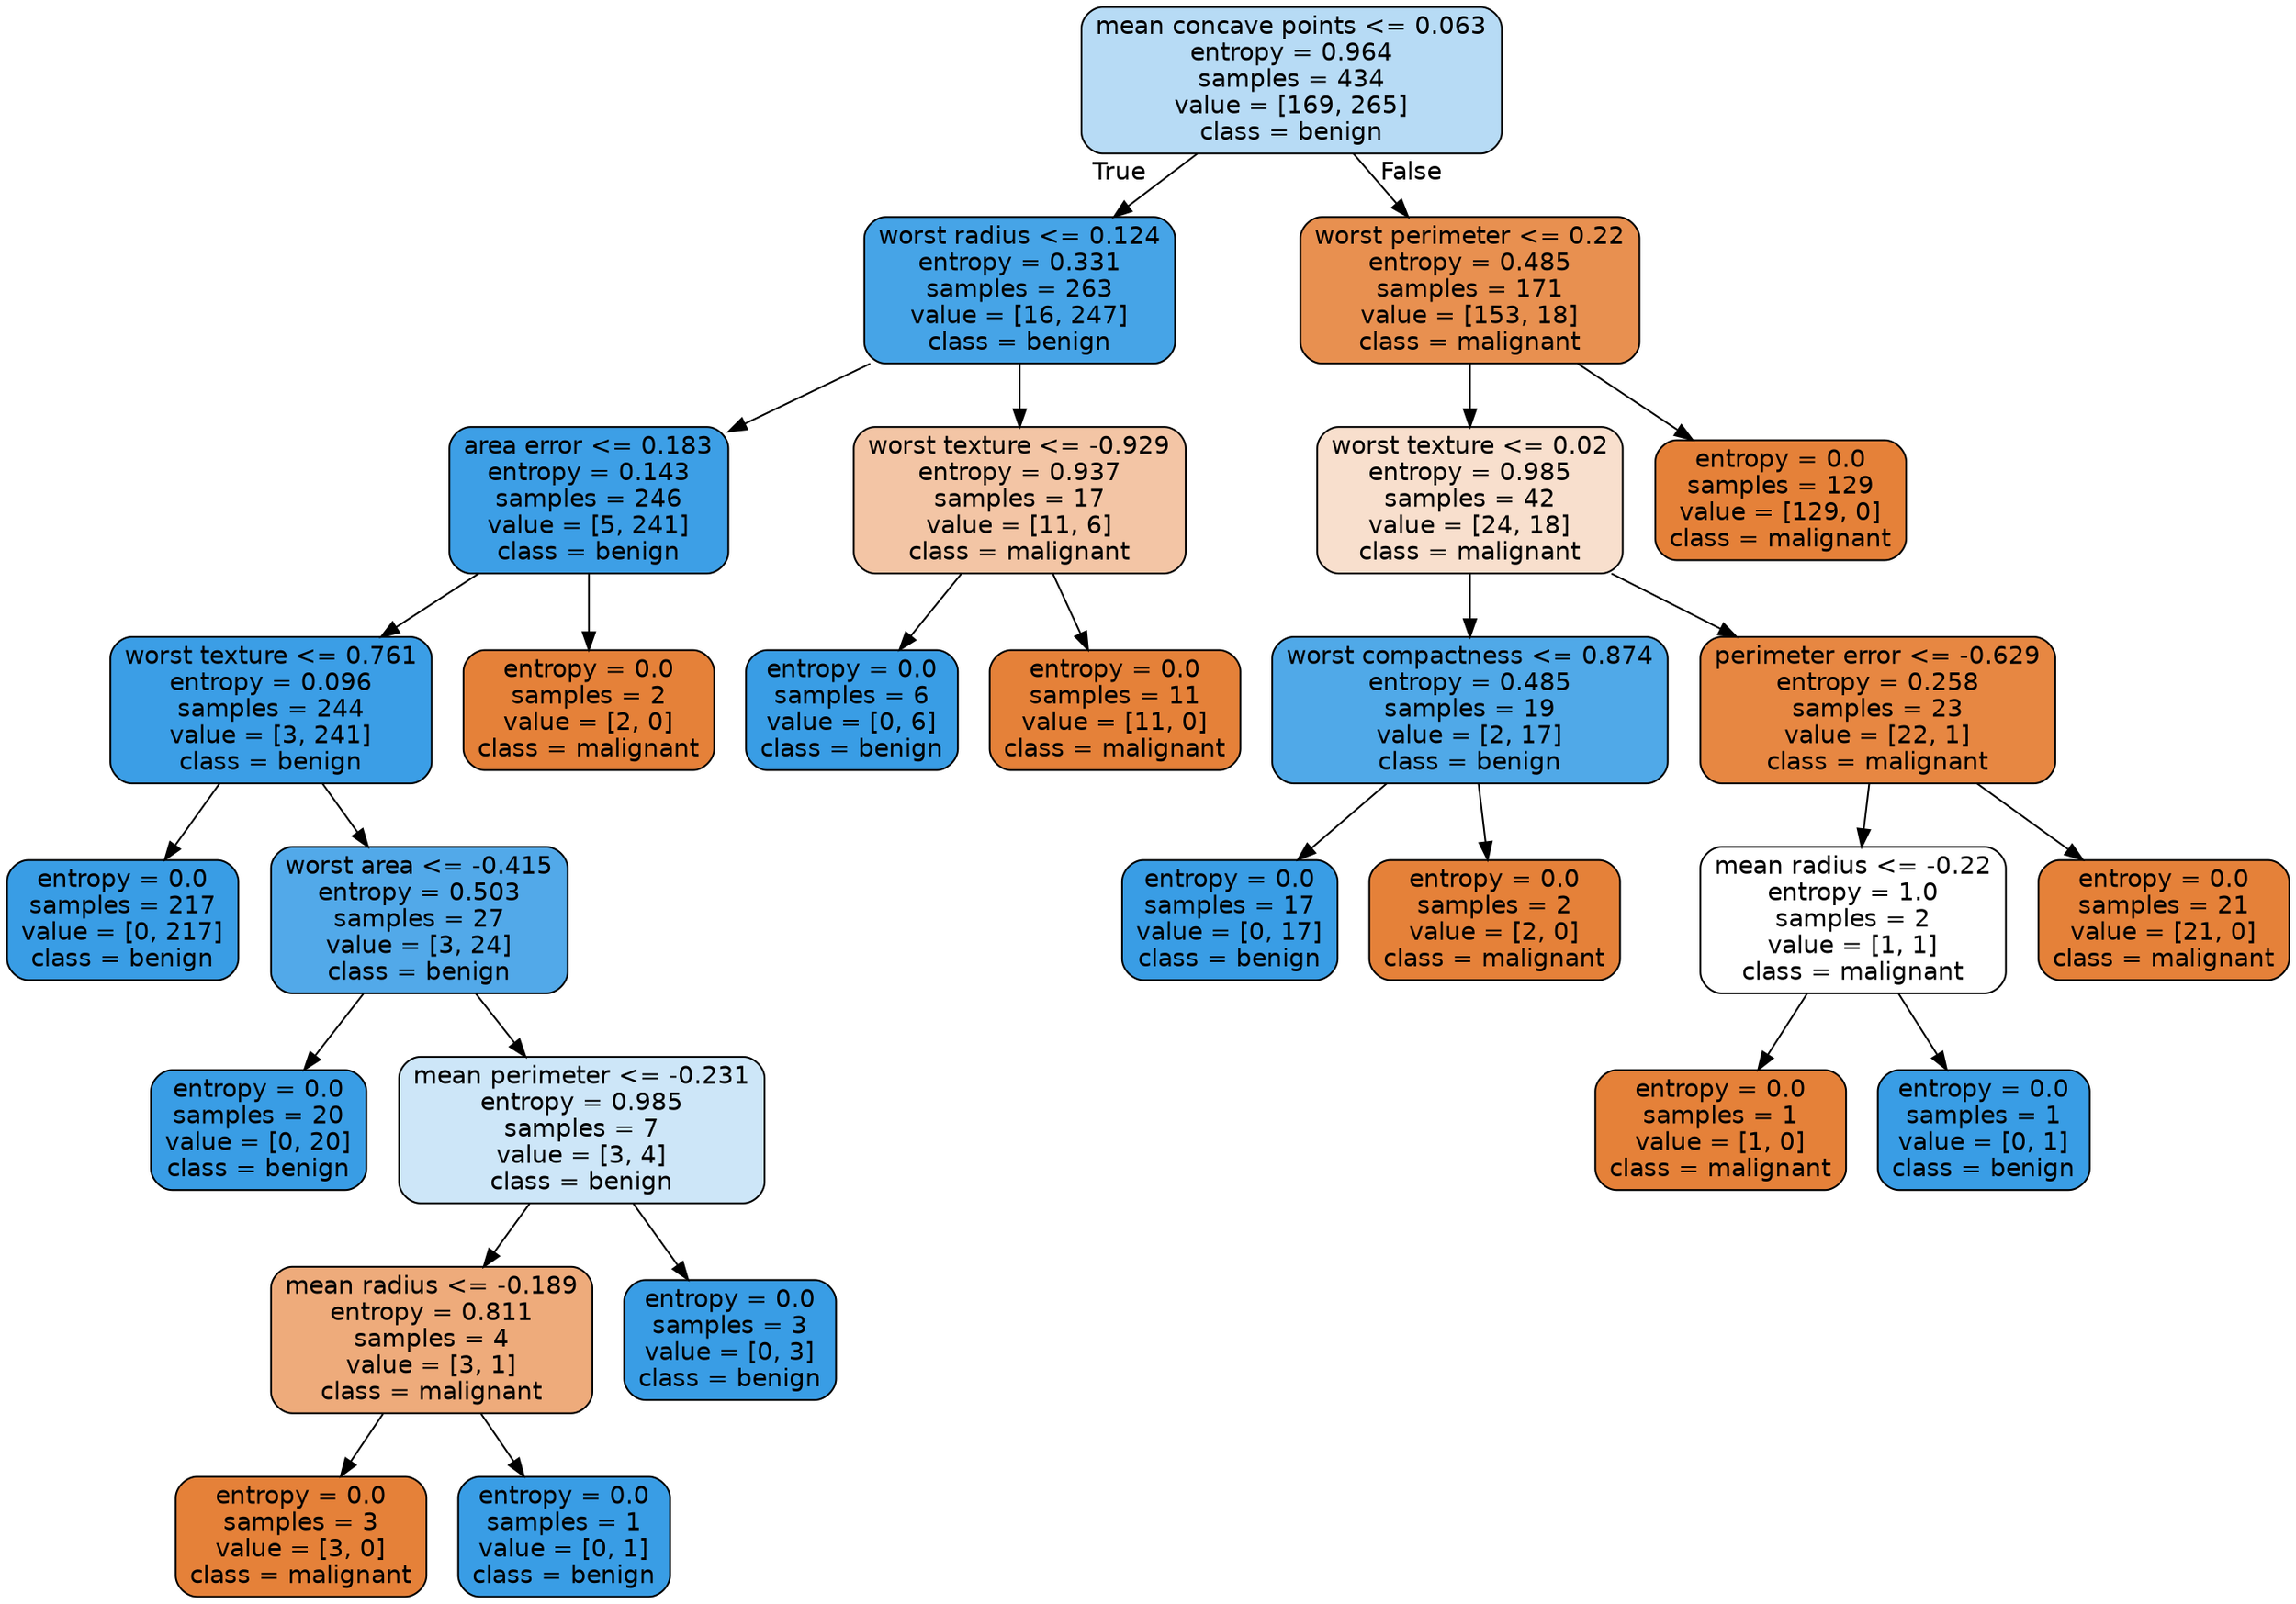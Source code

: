 digraph Tree {
node [shape=box, style="filled, rounded", color="black", fontname=helvetica] ;
edge [fontname=helvetica] ;
0 [label="mean concave points <= 0.063\nentropy = 0.964\nsamples = 434\nvalue = [169, 265]\nclass = benign", fillcolor="#399de55c"] ;
1 [label="worst radius <= 0.124\nentropy = 0.331\nsamples = 263\nvalue = [16, 247]\nclass = benign", fillcolor="#399de5ee"] ;
0 -> 1 [labeldistance=2.5, labelangle=45, headlabel="True"] ;
2 [label="area error <= 0.183\nentropy = 0.143\nsamples = 246\nvalue = [5, 241]\nclass = benign", fillcolor="#399de5fa"] ;
1 -> 2 ;
3 [label="worst texture <= 0.761\nentropy = 0.096\nsamples = 244\nvalue = [3, 241]\nclass = benign", fillcolor="#399de5fc"] ;
2 -> 3 ;
4 [label="entropy = 0.0\nsamples = 217\nvalue = [0, 217]\nclass = benign", fillcolor="#399de5ff"] ;
3 -> 4 ;
5 [label="worst area <= -0.415\nentropy = 0.503\nsamples = 27\nvalue = [3, 24]\nclass = benign", fillcolor="#399de5df"] ;
3 -> 5 ;
6 [label="entropy = 0.0\nsamples = 20\nvalue = [0, 20]\nclass = benign", fillcolor="#399de5ff"] ;
5 -> 6 ;
7 [label="mean perimeter <= -0.231\nentropy = 0.985\nsamples = 7\nvalue = [3, 4]\nclass = benign", fillcolor="#399de540"] ;
5 -> 7 ;
8 [label="mean radius <= -0.189\nentropy = 0.811\nsamples = 4\nvalue = [3, 1]\nclass = malignant", fillcolor="#e58139aa"] ;
7 -> 8 ;
9 [label="entropy = 0.0\nsamples = 3\nvalue = [3, 0]\nclass = malignant", fillcolor="#e58139ff"] ;
8 -> 9 ;
10 [label="entropy = 0.0\nsamples = 1\nvalue = [0, 1]\nclass = benign", fillcolor="#399de5ff"] ;
8 -> 10 ;
11 [label="entropy = 0.0\nsamples = 3\nvalue = [0, 3]\nclass = benign", fillcolor="#399de5ff"] ;
7 -> 11 ;
12 [label="entropy = 0.0\nsamples = 2\nvalue = [2, 0]\nclass = malignant", fillcolor="#e58139ff"] ;
2 -> 12 ;
13 [label="worst texture <= -0.929\nentropy = 0.937\nsamples = 17\nvalue = [11, 6]\nclass = malignant", fillcolor="#e5813974"] ;
1 -> 13 ;
14 [label="entropy = 0.0\nsamples = 6\nvalue = [0, 6]\nclass = benign", fillcolor="#399de5ff"] ;
13 -> 14 ;
15 [label="entropy = 0.0\nsamples = 11\nvalue = [11, 0]\nclass = malignant", fillcolor="#e58139ff"] ;
13 -> 15 ;
16 [label="worst perimeter <= 0.22\nentropy = 0.485\nsamples = 171\nvalue = [153, 18]\nclass = malignant", fillcolor="#e58139e1"] ;
0 -> 16 [labeldistance=2.5, labelangle=-45, headlabel="False"] ;
17 [label="worst texture <= 0.02\nentropy = 0.985\nsamples = 42\nvalue = [24, 18]\nclass = malignant", fillcolor="#e5813940"] ;
16 -> 17 ;
18 [label="worst compactness <= 0.874\nentropy = 0.485\nsamples = 19\nvalue = [2, 17]\nclass = benign", fillcolor="#399de5e1"] ;
17 -> 18 ;
19 [label="entropy = 0.0\nsamples = 17\nvalue = [0, 17]\nclass = benign", fillcolor="#399de5ff"] ;
18 -> 19 ;
20 [label="entropy = 0.0\nsamples = 2\nvalue = [2, 0]\nclass = malignant", fillcolor="#e58139ff"] ;
18 -> 20 ;
21 [label="perimeter error <= -0.629\nentropy = 0.258\nsamples = 23\nvalue = [22, 1]\nclass = malignant", fillcolor="#e58139f3"] ;
17 -> 21 ;
22 [label="mean radius <= -0.22\nentropy = 1.0\nsamples = 2\nvalue = [1, 1]\nclass = malignant", fillcolor="#e5813900"] ;
21 -> 22 ;
23 [label="entropy = 0.0\nsamples = 1\nvalue = [1, 0]\nclass = malignant", fillcolor="#e58139ff"] ;
22 -> 23 ;
24 [label="entropy = 0.0\nsamples = 1\nvalue = [0, 1]\nclass = benign", fillcolor="#399de5ff"] ;
22 -> 24 ;
25 [label="entropy = 0.0\nsamples = 21\nvalue = [21, 0]\nclass = malignant", fillcolor="#e58139ff"] ;
21 -> 25 ;
26 [label="entropy = 0.0\nsamples = 129\nvalue = [129, 0]\nclass = malignant", fillcolor="#e58139ff"] ;
16 -> 26 ;
}